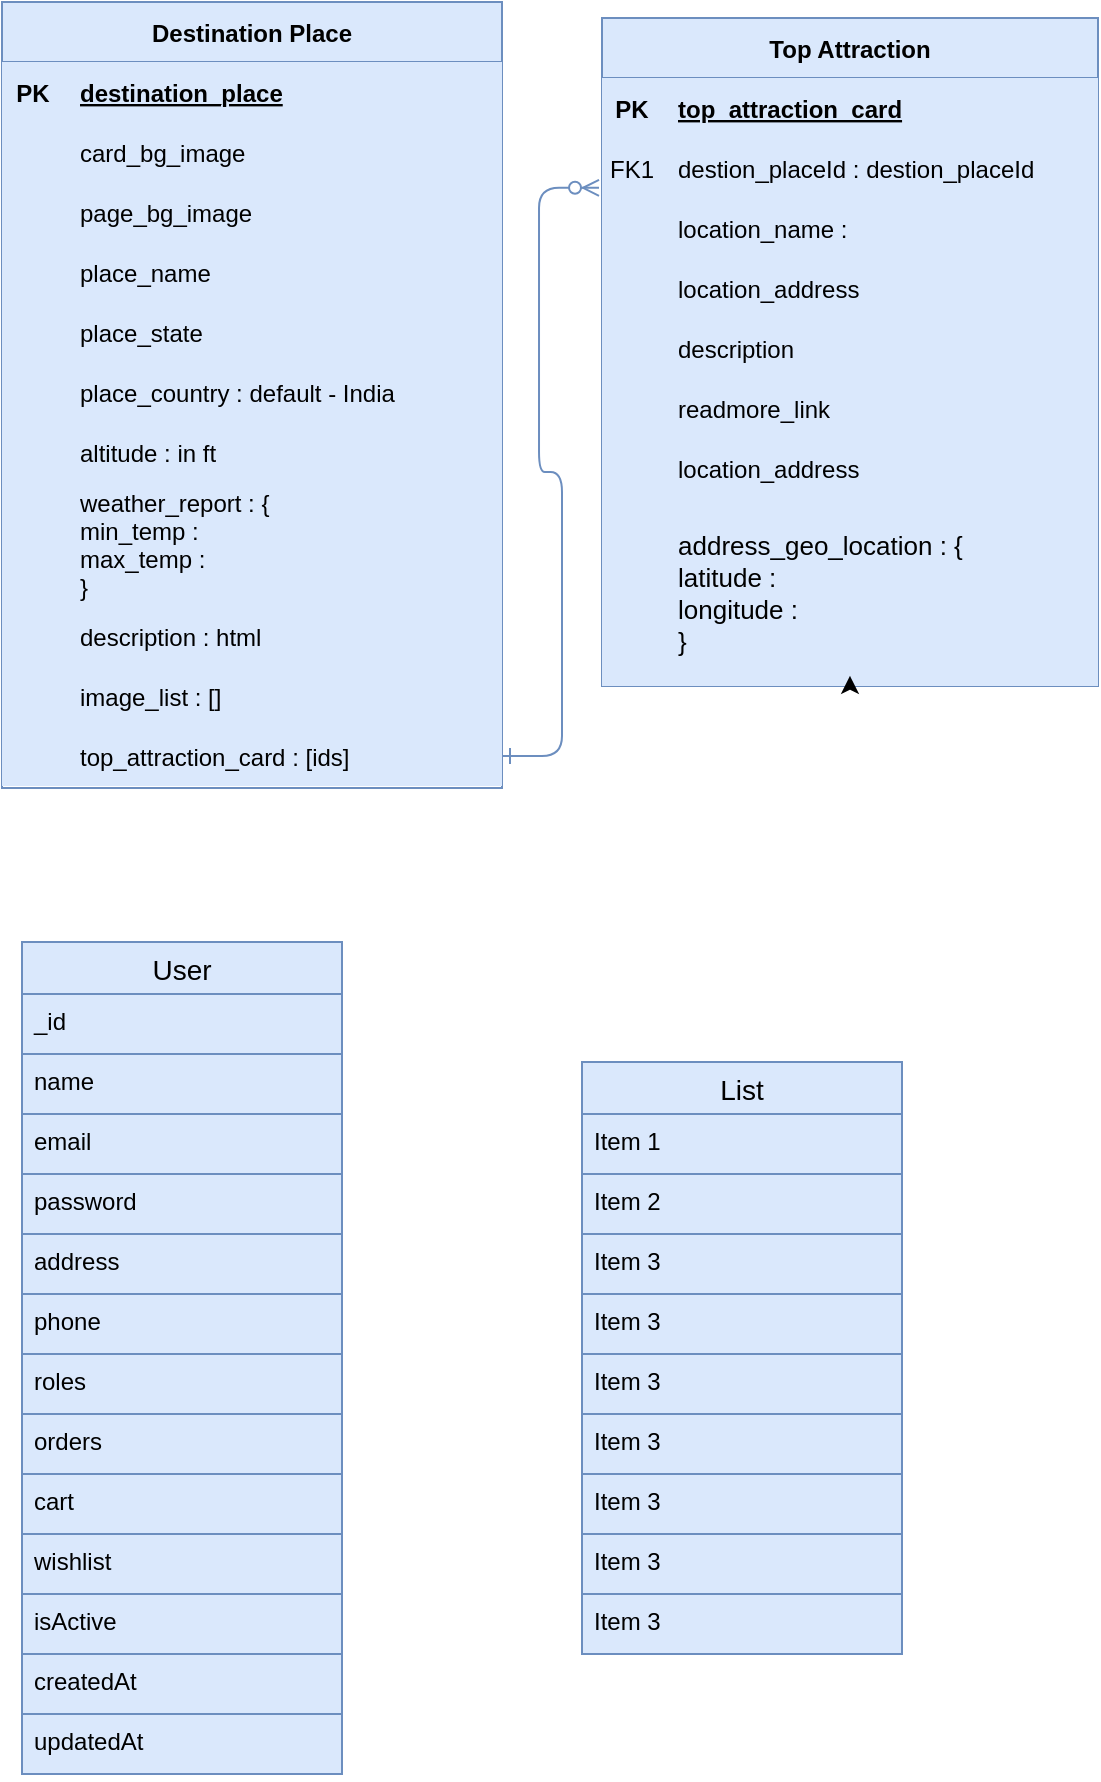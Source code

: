 <mxfile version="20.8.10" type="github">
  <diagram id="R2lEEEUBdFMjLlhIrx00" name="Page-1">
    <mxGraphModel dx="1434" dy="772" grid="1" gridSize="10" guides="1" tooltips="1" connect="1" arrows="1" fold="1" page="1" pageScale="1" pageWidth="850" pageHeight="1100" background="none" math="0" shadow="0" extFonts="Permanent Marker^https://fonts.googleapis.com/css?family=Permanent+Marker">
      <root>
        <mxCell id="0" />
        <mxCell id="1" parent="0" />
        <mxCell id="C-vyLk0tnHw3VtMMgP7b-1" value="" style="edgeStyle=entityRelationEdgeStyle;endArrow=ERzeroToMany;startArrow=ERone;endFill=1;startFill=0;entryX=-0.006;entryY=0.83;entryDx=0;entryDy=0;entryPerimeter=0;fillColor=#dae8fc;strokeColor=#6c8ebf;" parent="1" source="Wavd7UtW0jzbRyCggMdj-25" target="Wavd7UtW0jzbRyCggMdj-40" edge="1">
          <mxGeometry width="100" height="100" relative="1" as="geometry">
            <mxPoint x="340" y="720" as="sourcePoint" />
            <mxPoint x="440" y="620" as="targetPoint" />
          </mxGeometry>
        </mxCell>
        <mxCell id="C-vyLk0tnHw3VtMMgP7b-2" value="Top Attraction" style="shape=table;startSize=30;container=1;collapsible=1;childLayout=tableLayout;fixedRows=1;rowLines=0;fontStyle=1;align=center;resizeLast=1;fillColor=#dae8fc;strokeColor=#6c8ebf;rounded=0;flipH=1;" parent="1" vertex="1">
          <mxGeometry x="340" y="48" width="248" height="334" as="geometry">
            <mxRectangle x="450" y="90" width="120" height="30" as="alternateBounds" />
          </mxGeometry>
        </mxCell>
        <mxCell id="C-vyLk0tnHw3VtMMgP7b-3" value="" style="shape=partialRectangle;collapsible=0;dropTarget=0;pointerEvents=0;fillColor=#dae8fc;points=[[0,0.5],[1,0.5]];portConstraint=eastwest;top=0;left=0;right=0;bottom=1;strokeColor=#6c8ebf;rounded=1;" parent="C-vyLk0tnHw3VtMMgP7b-2" vertex="1">
          <mxGeometry y="30" width="248" height="30" as="geometry" />
        </mxCell>
        <mxCell id="C-vyLk0tnHw3VtMMgP7b-4" value="PK" style="shape=partialRectangle;overflow=hidden;connectable=0;fillColor=#dae8fc;top=0;left=0;bottom=0;right=0;fontStyle=1;strokeColor=#6c8ebf;rounded=1;" parent="C-vyLk0tnHw3VtMMgP7b-3" vertex="1">
          <mxGeometry width="30" height="30" as="geometry">
            <mxRectangle width="30" height="30" as="alternateBounds" />
          </mxGeometry>
        </mxCell>
        <mxCell id="C-vyLk0tnHw3VtMMgP7b-5" value="top_attraction_card" style="shape=partialRectangle;overflow=hidden;connectable=0;fillColor=#dae8fc;top=0;left=0;bottom=0;right=0;align=left;spacingLeft=6;fontStyle=5;strokeColor=#6c8ebf;rounded=1;" parent="C-vyLk0tnHw3VtMMgP7b-3" vertex="1">
          <mxGeometry x="30" width="218" height="30" as="geometry">
            <mxRectangle width="218" height="30" as="alternateBounds" />
          </mxGeometry>
        </mxCell>
        <mxCell id="Wavd7UtW0jzbRyCggMdj-40" value="" style="shape=partialRectangle;collapsible=0;dropTarget=0;pointerEvents=0;fillColor=#dae8fc;points=[[0,0.5],[1,0.5]];portConstraint=eastwest;top=0;left=0;right=0;bottom=0;strokeColor=#6c8ebf;rounded=1;" parent="C-vyLk0tnHw3VtMMgP7b-2" vertex="1">
          <mxGeometry y="60" width="248" height="30" as="geometry" />
        </mxCell>
        <mxCell id="Wavd7UtW0jzbRyCggMdj-41" value="FK1" style="shape=partialRectangle;overflow=hidden;connectable=0;fillColor=#dae8fc;top=0;left=0;bottom=0;right=0;strokeColor=#6c8ebf;rounded=1;" parent="Wavd7UtW0jzbRyCggMdj-40" vertex="1">
          <mxGeometry width="30" height="30" as="geometry">
            <mxRectangle width="30" height="30" as="alternateBounds" />
          </mxGeometry>
        </mxCell>
        <mxCell id="Wavd7UtW0jzbRyCggMdj-42" value="destion_placeId : destion_placeId" style="shape=partialRectangle;overflow=hidden;connectable=0;fillColor=#dae8fc;top=0;left=0;bottom=0;right=0;align=left;spacingLeft=6;strokeColor=#6c8ebf;rounded=1;" parent="Wavd7UtW0jzbRyCggMdj-40" vertex="1">
          <mxGeometry x="30" width="218" height="30" as="geometry">
            <mxRectangle width="218" height="30" as="alternateBounds" />
          </mxGeometry>
        </mxCell>
        <mxCell id="C-vyLk0tnHw3VtMMgP7b-6" value="" style="shape=partialRectangle;collapsible=0;dropTarget=0;pointerEvents=0;fillColor=#dae8fc;points=[[0,0.5],[1,0.5]];portConstraint=eastwest;top=0;left=0;right=0;bottom=0;strokeColor=#6c8ebf;rounded=1;" parent="C-vyLk0tnHw3VtMMgP7b-2" vertex="1">
          <mxGeometry y="90" width="248" height="30" as="geometry" />
        </mxCell>
        <mxCell id="C-vyLk0tnHw3VtMMgP7b-7" value="" style="shape=partialRectangle;overflow=hidden;connectable=0;fillColor=#dae8fc;top=0;left=0;bottom=0;right=0;strokeColor=#6c8ebf;rounded=1;" parent="C-vyLk0tnHw3VtMMgP7b-6" vertex="1">
          <mxGeometry width="30" height="30" as="geometry">
            <mxRectangle width="30" height="30" as="alternateBounds" />
          </mxGeometry>
        </mxCell>
        <mxCell id="C-vyLk0tnHw3VtMMgP7b-8" value="location_name :" style="shape=partialRectangle;overflow=hidden;connectable=0;fillColor=#dae8fc;top=0;left=0;bottom=0;right=0;align=left;spacingLeft=6;strokeColor=#6c8ebf;rounded=1;" parent="C-vyLk0tnHw3VtMMgP7b-6" vertex="1">
          <mxGeometry x="30" width="218" height="30" as="geometry">
            <mxRectangle width="218" height="30" as="alternateBounds" />
          </mxGeometry>
        </mxCell>
        <mxCell id="C-vyLk0tnHw3VtMMgP7b-9" value="" style="shape=partialRectangle;collapsible=0;dropTarget=0;pointerEvents=0;fillColor=#dae8fc;points=[[0,0.5],[1,0.5]];portConstraint=eastwest;top=0;left=0;right=0;bottom=0;strokeColor=#6c8ebf;rounded=1;" parent="C-vyLk0tnHw3VtMMgP7b-2" vertex="1">
          <mxGeometry y="120" width="248" height="30" as="geometry" />
        </mxCell>
        <mxCell id="C-vyLk0tnHw3VtMMgP7b-10" value="" style="shape=partialRectangle;overflow=hidden;connectable=0;fillColor=#dae8fc;top=0;left=0;bottom=0;right=0;strokeColor=#6c8ebf;rounded=1;" parent="C-vyLk0tnHw3VtMMgP7b-9" vertex="1">
          <mxGeometry width="30" height="30" as="geometry">
            <mxRectangle width="30" height="30" as="alternateBounds" />
          </mxGeometry>
        </mxCell>
        <mxCell id="C-vyLk0tnHw3VtMMgP7b-11" value="location_address" style="shape=partialRectangle;overflow=hidden;connectable=0;fillColor=#dae8fc;top=0;left=0;bottom=0;right=0;align=left;spacingLeft=6;strokeColor=#6c8ebf;rounded=1;" parent="C-vyLk0tnHw3VtMMgP7b-9" vertex="1">
          <mxGeometry x="30" width="218" height="30" as="geometry">
            <mxRectangle width="218" height="30" as="alternateBounds" />
          </mxGeometry>
        </mxCell>
        <mxCell id="Wavd7UtW0jzbRyCggMdj-28" value="" style="shape=partialRectangle;collapsible=0;dropTarget=0;pointerEvents=0;fillColor=#dae8fc;points=[[0,0.5],[1,0.5]];portConstraint=eastwest;top=0;left=0;right=0;bottom=0;strokeColor=#6c8ebf;rounded=1;" parent="C-vyLk0tnHw3VtMMgP7b-2" vertex="1">
          <mxGeometry y="150" width="248" height="30" as="geometry" />
        </mxCell>
        <mxCell id="Wavd7UtW0jzbRyCggMdj-29" value="" style="shape=partialRectangle;overflow=hidden;connectable=0;fillColor=#dae8fc;top=0;left=0;bottom=0;right=0;strokeColor=#6c8ebf;rounded=1;" parent="Wavd7UtW0jzbRyCggMdj-28" vertex="1">
          <mxGeometry width="30" height="30" as="geometry">
            <mxRectangle width="30" height="30" as="alternateBounds" />
          </mxGeometry>
        </mxCell>
        <mxCell id="Wavd7UtW0jzbRyCggMdj-30" value="description" style="shape=partialRectangle;overflow=hidden;connectable=0;fillColor=#dae8fc;top=0;left=0;bottom=0;right=0;align=left;spacingLeft=6;strokeColor=#6c8ebf;rounded=1;" parent="Wavd7UtW0jzbRyCggMdj-28" vertex="1">
          <mxGeometry x="30" width="218" height="30" as="geometry">
            <mxRectangle width="218" height="30" as="alternateBounds" />
          </mxGeometry>
        </mxCell>
        <mxCell id="Wavd7UtW0jzbRyCggMdj-31" value="" style="shape=partialRectangle;collapsible=0;dropTarget=0;pointerEvents=0;fillColor=#dae8fc;points=[[0,0.5],[1,0.5]];portConstraint=eastwest;top=0;left=0;right=0;bottom=0;strokeColor=#6c8ebf;rounded=1;" parent="C-vyLk0tnHw3VtMMgP7b-2" vertex="1">
          <mxGeometry y="180" width="248" height="30" as="geometry" />
        </mxCell>
        <mxCell id="Wavd7UtW0jzbRyCggMdj-32" value="" style="shape=partialRectangle;overflow=hidden;connectable=0;fillColor=#dae8fc;top=0;left=0;bottom=0;right=0;strokeColor=#6c8ebf;rounded=1;" parent="Wavd7UtW0jzbRyCggMdj-31" vertex="1">
          <mxGeometry width="30" height="30" as="geometry">
            <mxRectangle width="30" height="30" as="alternateBounds" />
          </mxGeometry>
        </mxCell>
        <mxCell id="Wavd7UtW0jzbRyCggMdj-33" value="readmore_link" style="shape=partialRectangle;overflow=hidden;connectable=0;fillColor=#dae8fc;top=0;left=0;bottom=0;right=0;align=left;spacingLeft=6;strokeColor=#6c8ebf;rounded=1;" parent="Wavd7UtW0jzbRyCggMdj-31" vertex="1">
          <mxGeometry x="30" width="218" height="30" as="geometry">
            <mxRectangle width="218" height="30" as="alternateBounds" />
          </mxGeometry>
        </mxCell>
        <mxCell id="Wavd7UtW0jzbRyCggMdj-34" value="" style="shape=partialRectangle;collapsible=0;dropTarget=0;pointerEvents=0;fillColor=#dae8fc;points=[[0,0.5],[1,0.5]];portConstraint=eastwest;top=0;left=0;right=0;bottom=0;strokeColor=#6c8ebf;rounded=1;" parent="C-vyLk0tnHw3VtMMgP7b-2" vertex="1">
          <mxGeometry y="210" width="248" height="30" as="geometry" />
        </mxCell>
        <mxCell id="Wavd7UtW0jzbRyCggMdj-35" value="" style="shape=partialRectangle;overflow=hidden;connectable=0;fillColor=#dae8fc;top=0;left=0;bottom=0;right=0;strokeColor=#6c8ebf;rounded=1;" parent="Wavd7UtW0jzbRyCggMdj-34" vertex="1">
          <mxGeometry width="30" height="30" as="geometry">
            <mxRectangle width="30" height="30" as="alternateBounds" />
          </mxGeometry>
        </mxCell>
        <mxCell id="Wavd7UtW0jzbRyCggMdj-36" value="location_address" style="shape=partialRectangle;overflow=hidden;connectable=0;fillColor=#dae8fc;top=0;left=0;bottom=0;right=0;align=left;spacingLeft=6;strokeColor=#6c8ebf;rounded=1;" parent="Wavd7UtW0jzbRyCggMdj-34" vertex="1">
          <mxGeometry x="30" width="218" height="30" as="geometry">
            <mxRectangle width="218" height="30" as="alternateBounds" />
          </mxGeometry>
        </mxCell>
        <mxCell id="Wavd7UtW0jzbRyCggMdj-37" value="" style="shape=partialRectangle;collapsible=0;dropTarget=0;pointerEvents=0;fillColor=#dae8fc;points=[[0,0.5],[1,0.5]];portConstraint=eastwest;top=0;left=0;right=0;bottom=0;strokeColor=#6c8ebf;rounded=1;" parent="C-vyLk0tnHw3VtMMgP7b-2" vertex="1">
          <mxGeometry y="240" width="248" height="94" as="geometry" />
        </mxCell>
        <mxCell id="Wavd7UtW0jzbRyCggMdj-38" value="" style="shape=partialRectangle;overflow=hidden;connectable=0;fillColor=#dae8fc;top=0;left=0;bottom=0;right=0;strokeColor=#6c8ebf;rounded=1;" parent="Wavd7UtW0jzbRyCggMdj-37" vertex="1">
          <mxGeometry width="30" height="94" as="geometry">
            <mxRectangle width="30" height="94" as="alternateBounds" />
          </mxGeometry>
        </mxCell>
        <mxCell id="Wavd7UtW0jzbRyCggMdj-39" value="address_geo_location : {&#xa;latitude : &#xa;longitude :&#xa;}" style="shape=partialRectangle;overflow=hidden;connectable=0;fillColor=#dae8fc;top=0;left=0;bottom=0;right=0;align=left;spacingLeft=6;fontSize=13;strokeColor=#6c8ebf;rounded=1;" parent="Wavd7UtW0jzbRyCggMdj-37" vertex="1">
          <mxGeometry x="30" width="218" height="94" as="geometry">
            <mxRectangle width="218" height="94" as="alternateBounds" />
          </mxGeometry>
        </mxCell>
        <mxCell id="Wavd7UtW0jzbRyCggMdj-43" style="edgeStyle=orthogonalEdgeStyle;rounded=1;orthogonalLoop=1;jettySize=auto;html=1;exitX=0.5;exitY=1;exitDx=0;exitDy=0;entryX=0.5;entryY=0.946;entryDx=0;entryDy=0;entryPerimeter=0;fontSize=13;" parent="C-vyLk0tnHw3VtMMgP7b-2" source="C-vyLk0tnHw3VtMMgP7b-2" target="Wavd7UtW0jzbRyCggMdj-37" edge="1">
          <mxGeometry relative="1" as="geometry" />
        </mxCell>
        <mxCell id="C-vyLk0tnHw3VtMMgP7b-23" value="Destination Place" style="shape=table;startSize=30;container=1;collapsible=1;childLayout=tableLayout;fixedRows=1;rowLines=0;fontStyle=1;align=center;resizeLast=1;fillColor=#dae8fc;strokeColor=#6c8ebf;rounded=0;" parent="1" vertex="1">
          <mxGeometry x="40" y="40" width="250" height="393" as="geometry" />
        </mxCell>
        <mxCell id="C-vyLk0tnHw3VtMMgP7b-24" value="" style="shape=partialRectangle;collapsible=0;dropTarget=0;pointerEvents=0;fillColor=#dae8fc;points=[[0,0.5],[1,0.5]];portConstraint=eastwest;top=0;left=0;right=0;bottom=1;strokeColor=#6c8ebf;rounded=1;" parent="C-vyLk0tnHw3VtMMgP7b-23" vertex="1">
          <mxGeometry y="30" width="250" height="30" as="geometry" />
        </mxCell>
        <mxCell id="C-vyLk0tnHw3VtMMgP7b-25" value="PK" style="shape=partialRectangle;overflow=hidden;connectable=0;fillColor=#dae8fc;top=0;left=0;bottom=0;right=0;fontStyle=1;strokeColor=#6c8ebf;rounded=1;" parent="C-vyLk0tnHw3VtMMgP7b-24" vertex="1">
          <mxGeometry width="31" height="30" as="geometry">
            <mxRectangle width="31" height="30" as="alternateBounds" />
          </mxGeometry>
        </mxCell>
        <mxCell id="C-vyLk0tnHw3VtMMgP7b-26" value="destination_place" style="shape=partialRectangle;overflow=hidden;connectable=0;fillColor=#dae8fc;top=0;left=0;bottom=0;right=0;align=left;spacingLeft=6;fontStyle=5;strokeColor=#6c8ebf;rounded=1;" parent="C-vyLk0tnHw3VtMMgP7b-24" vertex="1">
          <mxGeometry x="31" width="219" height="30" as="geometry">
            <mxRectangle width="219" height="30" as="alternateBounds" />
          </mxGeometry>
        </mxCell>
        <mxCell id="Wavd7UtW0jzbRyCggMdj-1" value="" style="shape=partialRectangle;collapsible=0;dropTarget=0;pointerEvents=0;fillColor=#dae8fc;points=[[0,0.5],[1,0.5]];portConstraint=eastwest;top=0;left=0;right=0;bottom=0;strokeColor=#6c8ebf;rounded=1;" parent="C-vyLk0tnHw3VtMMgP7b-23" vertex="1">
          <mxGeometry y="60" width="250" height="30" as="geometry" />
        </mxCell>
        <mxCell id="Wavd7UtW0jzbRyCggMdj-2" value="" style="shape=partialRectangle;overflow=hidden;connectable=0;fillColor=#dae8fc;top=0;left=0;bottom=0;right=0;strokeColor=#6c8ebf;rounded=1;" parent="Wavd7UtW0jzbRyCggMdj-1" vertex="1">
          <mxGeometry width="31" height="30" as="geometry">
            <mxRectangle width="31" height="30" as="alternateBounds" />
          </mxGeometry>
        </mxCell>
        <mxCell id="Wavd7UtW0jzbRyCggMdj-3" value="card_bg_image" style="shape=partialRectangle;overflow=hidden;connectable=0;fillColor=#dae8fc;top=0;left=0;bottom=0;right=0;align=left;spacingLeft=6;strokeColor=#6c8ebf;rounded=1;" parent="Wavd7UtW0jzbRyCggMdj-1" vertex="1">
          <mxGeometry x="31" width="219" height="30" as="geometry">
            <mxRectangle width="219" height="30" as="alternateBounds" />
          </mxGeometry>
        </mxCell>
        <mxCell id="Wavd7UtW0jzbRyCggMdj-4" value="" style="shape=partialRectangle;collapsible=0;dropTarget=0;pointerEvents=0;fillColor=#dae8fc;points=[[0,0.5],[1,0.5]];portConstraint=eastwest;top=0;left=0;right=0;bottom=0;strokeColor=#6c8ebf;rounded=1;" parent="C-vyLk0tnHw3VtMMgP7b-23" vertex="1">
          <mxGeometry y="90" width="250" height="30" as="geometry" />
        </mxCell>
        <mxCell id="Wavd7UtW0jzbRyCggMdj-5" value="" style="shape=partialRectangle;overflow=hidden;connectable=0;fillColor=#dae8fc;top=0;left=0;bottom=0;right=0;strokeColor=#6c8ebf;rounded=1;" parent="Wavd7UtW0jzbRyCggMdj-4" vertex="1">
          <mxGeometry width="31" height="30" as="geometry">
            <mxRectangle width="31" height="30" as="alternateBounds" />
          </mxGeometry>
        </mxCell>
        <mxCell id="Wavd7UtW0jzbRyCggMdj-6" value="page_bg_image" style="shape=partialRectangle;overflow=hidden;connectable=0;fillColor=#dae8fc;top=0;left=0;bottom=0;right=0;align=left;spacingLeft=6;strokeColor=#6c8ebf;rounded=1;" parent="Wavd7UtW0jzbRyCggMdj-4" vertex="1">
          <mxGeometry x="31" width="219" height="30" as="geometry">
            <mxRectangle width="219" height="30" as="alternateBounds" />
          </mxGeometry>
        </mxCell>
        <mxCell id="Wavd7UtW0jzbRyCggMdj-7" value="" style="shape=partialRectangle;collapsible=0;dropTarget=0;pointerEvents=0;fillColor=#dae8fc;points=[[0,0.5],[1,0.5]];portConstraint=eastwest;top=0;left=0;right=0;bottom=0;strokeColor=#6c8ebf;rounded=1;" parent="C-vyLk0tnHw3VtMMgP7b-23" vertex="1">
          <mxGeometry y="120" width="250" height="30" as="geometry" />
        </mxCell>
        <mxCell id="Wavd7UtW0jzbRyCggMdj-8" value="" style="shape=partialRectangle;overflow=hidden;connectable=0;fillColor=#dae8fc;top=0;left=0;bottom=0;right=0;strokeColor=#6c8ebf;rounded=1;" parent="Wavd7UtW0jzbRyCggMdj-7" vertex="1">
          <mxGeometry width="31" height="30" as="geometry">
            <mxRectangle width="31" height="30" as="alternateBounds" />
          </mxGeometry>
        </mxCell>
        <mxCell id="Wavd7UtW0jzbRyCggMdj-9" value="place_name" style="shape=partialRectangle;overflow=hidden;connectable=0;fillColor=#dae8fc;top=0;left=0;bottom=0;right=0;align=left;spacingLeft=6;strokeColor=#6c8ebf;rounded=1;" parent="Wavd7UtW0jzbRyCggMdj-7" vertex="1">
          <mxGeometry x="31" width="219" height="30" as="geometry">
            <mxRectangle width="219" height="30" as="alternateBounds" />
          </mxGeometry>
        </mxCell>
        <mxCell id="Wavd7UtW0jzbRyCggMdj-10" value="" style="shape=partialRectangle;collapsible=0;dropTarget=0;pointerEvents=0;fillColor=#dae8fc;points=[[0,0.5],[1,0.5]];portConstraint=eastwest;top=0;left=0;right=0;bottom=0;strokeColor=#6c8ebf;rounded=1;" parent="C-vyLk0tnHw3VtMMgP7b-23" vertex="1">
          <mxGeometry y="150" width="250" height="30" as="geometry" />
        </mxCell>
        <mxCell id="Wavd7UtW0jzbRyCggMdj-11" value="" style="shape=partialRectangle;overflow=hidden;connectable=0;fillColor=#dae8fc;top=0;left=0;bottom=0;right=0;strokeColor=#6c8ebf;rounded=1;" parent="Wavd7UtW0jzbRyCggMdj-10" vertex="1">
          <mxGeometry width="31" height="30" as="geometry">
            <mxRectangle width="31" height="30" as="alternateBounds" />
          </mxGeometry>
        </mxCell>
        <mxCell id="Wavd7UtW0jzbRyCggMdj-12" value="place_state" style="shape=partialRectangle;overflow=hidden;connectable=0;fillColor=#dae8fc;top=0;left=0;bottom=0;right=0;align=left;spacingLeft=6;strokeColor=#6c8ebf;rounded=1;" parent="Wavd7UtW0jzbRyCggMdj-10" vertex="1">
          <mxGeometry x="31" width="219" height="30" as="geometry">
            <mxRectangle width="219" height="30" as="alternateBounds" />
          </mxGeometry>
        </mxCell>
        <mxCell id="Wavd7UtW0jzbRyCggMdj-13" value="" style="shape=partialRectangle;collapsible=0;dropTarget=0;pointerEvents=0;fillColor=#dae8fc;points=[[0,0.5],[1,0.5]];portConstraint=eastwest;top=0;left=0;right=0;bottom=0;strokeColor=#6c8ebf;rounded=1;" parent="C-vyLk0tnHw3VtMMgP7b-23" vertex="1">
          <mxGeometry y="180" width="250" height="30" as="geometry" />
        </mxCell>
        <mxCell id="Wavd7UtW0jzbRyCggMdj-14" value="" style="shape=partialRectangle;overflow=hidden;connectable=0;fillColor=#dae8fc;top=0;left=0;bottom=0;right=0;strokeColor=#6c8ebf;rounded=1;" parent="Wavd7UtW0jzbRyCggMdj-13" vertex="1">
          <mxGeometry width="31" height="30" as="geometry">
            <mxRectangle width="31" height="30" as="alternateBounds" />
          </mxGeometry>
        </mxCell>
        <mxCell id="Wavd7UtW0jzbRyCggMdj-15" value="place_country : default - India" style="shape=partialRectangle;overflow=hidden;connectable=0;fillColor=#dae8fc;top=0;left=0;bottom=0;right=0;align=left;spacingLeft=6;strokeColor=#6c8ebf;rounded=1;" parent="Wavd7UtW0jzbRyCggMdj-13" vertex="1">
          <mxGeometry x="31" width="219" height="30" as="geometry">
            <mxRectangle width="219" height="30" as="alternateBounds" />
          </mxGeometry>
        </mxCell>
        <mxCell id="Wavd7UtW0jzbRyCggMdj-16" value="" style="shape=partialRectangle;collapsible=0;dropTarget=0;pointerEvents=0;fillColor=#dae8fc;points=[[0,0.5],[1,0.5]];portConstraint=eastwest;top=0;left=0;right=0;bottom=0;strokeColor=#6c8ebf;rounded=1;" parent="C-vyLk0tnHw3VtMMgP7b-23" vertex="1">
          <mxGeometry y="210" width="250" height="30" as="geometry" />
        </mxCell>
        <mxCell id="Wavd7UtW0jzbRyCggMdj-17" value="" style="shape=partialRectangle;overflow=hidden;connectable=0;fillColor=#dae8fc;top=0;left=0;bottom=0;right=0;strokeColor=#6c8ebf;rounded=1;" parent="Wavd7UtW0jzbRyCggMdj-16" vertex="1">
          <mxGeometry width="31" height="30" as="geometry">
            <mxRectangle width="31" height="30" as="alternateBounds" />
          </mxGeometry>
        </mxCell>
        <mxCell id="Wavd7UtW0jzbRyCggMdj-18" value="altitude : in ft" style="shape=partialRectangle;overflow=hidden;connectable=0;fillColor=#dae8fc;top=0;left=0;bottom=0;right=0;align=left;spacingLeft=6;strokeColor=#6c8ebf;rounded=1;" parent="Wavd7UtW0jzbRyCggMdj-16" vertex="1">
          <mxGeometry x="31" width="219" height="30" as="geometry">
            <mxRectangle width="219" height="30" as="alternateBounds" />
          </mxGeometry>
        </mxCell>
        <mxCell id="Wavd7UtW0jzbRyCggMdj-19" value="" style="shape=partialRectangle;collapsible=0;dropTarget=0;pointerEvents=0;fillColor=#dae8fc;points=[[0,0.5],[1,0.5]];portConstraint=eastwest;top=0;left=0;right=0;bottom=0;strokeColor=#6c8ebf;rounded=1;" parent="C-vyLk0tnHw3VtMMgP7b-23" vertex="1">
          <mxGeometry y="240" width="250" height="62" as="geometry" />
        </mxCell>
        <mxCell id="Wavd7UtW0jzbRyCggMdj-20" value="" style="shape=partialRectangle;overflow=hidden;connectable=0;fillColor=#dae8fc;top=0;left=0;bottom=0;right=0;strokeColor=#6c8ebf;rounded=1;" parent="Wavd7UtW0jzbRyCggMdj-19" vertex="1">
          <mxGeometry width="31" height="62" as="geometry">
            <mxRectangle width="31" height="62" as="alternateBounds" />
          </mxGeometry>
        </mxCell>
        <mxCell id="Wavd7UtW0jzbRyCggMdj-21" value="weather_report : {&#xa;min_temp : &#xa;max_temp : &#xa;}" style="shape=partialRectangle;overflow=hidden;connectable=0;fillColor=#dae8fc;top=0;left=0;bottom=0;right=0;align=left;spacingLeft=6;expand=1;strokeColor=#6c8ebf;rounded=1;" parent="Wavd7UtW0jzbRyCggMdj-19" vertex="1">
          <mxGeometry x="31" width="219" height="62" as="geometry">
            <mxRectangle width="219" height="62" as="alternateBounds" />
          </mxGeometry>
        </mxCell>
        <mxCell id="Wavd7UtW0jzbRyCggMdj-22" value="" style="shape=partialRectangle;collapsible=0;dropTarget=0;pointerEvents=0;fillColor=#dae8fc;points=[[0,0.5],[1,0.5]];portConstraint=eastwest;top=0;left=0;right=0;bottom=0;strokeColor=#6c8ebf;rounded=1;" parent="C-vyLk0tnHw3VtMMgP7b-23" vertex="1">
          <mxGeometry y="302" width="250" height="30" as="geometry" />
        </mxCell>
        <mxCell id="Wavd7UtW0jzbRyCggMdj-23" value="" style="shape=partialRectangle;overflow=hidden;connectable=0;fillColor=#dae8fc;top=0;left=0;bottom=0;right=0;strokeColor=#6c8ebf;rounded=1;" parent="Wavd7UtW0jzbRyCggMdj-22" vertex="1">
          <mxGeometry width="31" height="30" as="geometry">
            <mxRectangle width="31" height="30" as="alternateBounds" />
          </mxGeometry>
        </mxCell>
        <mxCell id="Wavd7UtW0jzbRyCggMdj-24" value="description : html" style="shape=partialRectangle;overflow=hidden;connectable=0;fillColor=#dae8fc;top=0;left=0;bottom=0;right=0;align=left;spacingLeft=6;strokeColor=#6c8ebf;rounded=1;" parent="Wavd7UtW0jzbRyCggMdj-22" vertex="1">
          <mxGeometry x="31" width="219" height="30" as="geometry">
            <mxRectangle width="219" height="30" as="alternateBounds" />
          </mxGeometry>
        </mxCell>
        <mxCell id="C-vyLk0tnHw3VtMMgP7b-27" value="" style="shape=partialRectangle;collapsible=0;dropTarget=0;pointerEvents=0;fillColor=#dae8fc;points=[[0,0.5],[1,0.5]];portConstraint=eastwest;top=0;left=0;right=0;bottom=0;strokeColor=#6c8ebf;rounded=1;" parent="C-vyLk0tnHw3VtMMgP7b-23" vertex="1">
          <mxGeometry y="332" width="250" height="30" as="geometry" />
        </mxCell>
        <mxCell id="C-vyLk0tnHw3VtMMgP7b-28" value="" style="shape=partialRectangle;overflow=hidden;connectable=0;fillColor=#dae8fc;top=0;left=0;bottom=0;right=0;strokeColor=#6c8ebf;rounded=1;" parent="C-vyLk0tnHw3VtMMgP7b-27" vertex="1">
          <mxGeometry width="31" height="30" as="geometry">
            <mxRectangle width="31" height="30" as="alternateBounds" />
          </mxGeometry>
        </mxCell>
        <mxCell id="C-vyLk0tnHw3VtMMgP7b-29" value="image_list : []" style="shape=partialRectangle;overflow=hidden;connectable=0;fillColor=#dae8fc;top=0;left=0;bottom=0;right=0;align=left;spacingLeft=6;strokeColor=#6c8ebf;rounded=1;" parent="C-vyLk0tnHw3VtMMgP7b-27" vertex="1">
          <mxGeometry x="31" width="219" height="30" as="geometry">
            <mxRectangle width="219" height="30" as="alternateBounds" />
          </mxGeometry>
        </mxCell>
        <mxCell id="Wavd7UtW0jzbRyCggMdj-25" value="" style="shape=partialRectangle;collapsible=0;dropTarget=0;pointerEvents=0;fillColor=#dae8fc;points=[[0,0.5],[1,0.5]];portConstraint=eastwest;top=0;left=0;right=0;bottom=0;strokeColor=#6c8ebf;rounded=1;" parent="C-vyLk0tnHw3VtMMgP7b-23" vertex="1">
          <mxGeometry y="362" width="250" height="30" as="geometry" />
        </mxCell>
        <mxCell id="Wavd7UtW0jzbRyCggMdj-26" value="" style="shape=partialRectangle;overflow=hidden;connectable=0;fillColor=#dae8fc;top=0;left=0;bottom=0;right=0;strokeColor=#6c8ebf;rounded=1;" parent="Wavd7UtW0jzbRyCggMdj-25" vertex="1">
          <mxGeometry width="31" height="30" as="geometry">
            <mxRectangle width="31" height="30" as="alternateBounds" />
          </mxGeometry>
        </mxCell>
        <mxCell id="Wavd7UtW0jzbRyCggMdj-27" value="top_attraction_card : [ids]" style="shape=partialRectangle;overflow=hidden;connectable=0;fillColor=#dae8fc;top=0;left=0;bottom=0;right=0;align=left;spacingLeft=6;strokeColor=#6c8ebf;rounded=1;" parent="Wavd7UtW0jzbRyCggMdj-25" vertex="1">
          <mxGeometry x="31" width="219" height="30" as="geometry">
            <mxRectangle width="219" height="30" as="alternateBounds" />
          </mxGeometry>
        </mxCell>
        <mxCell id="jecGQcxAVMezdxecE1cL-3" value="User" style="swimlane;fontStyle=0;childLayout=stackLayout;horizontal=1;startSize=26;horizontalStack=0;resizeParent=1;resizeParentMax=0;resizeLast=0;collapsible=1;marginBottom=0;align=center;fontSize=14;labelBackgroundColor=none;labelBorderColor=none;fillColor=#dae8fc;strokeColor=#6c8ebf;rounded=0;" vertex="1" parent="1">
          <mxGeometry x="50" y="510" width="160" height="416" as="geometry" />
        </mxCell>
        <mxCell id="jecGQcxAVMezdxecE1cL-4" value="_id" style="text;strokeColor=#6c8ebf;fillColor=#dae8fc;spacingLeft=4;spacingRight=4;overflow=hidden;rotatable=0;points=[[0,0.5],[1,0.5]];portConstraint=eastwest;fontSize=12;" vertex="1" parent="jecGQcxAVMezdxecE1cL-3">
          <mxGeometry y="26" width="160" height="30" as="geometry" />
        </mxCell>
        <mxCell id="jecGQcxAVMezdxecE1cL-5" value="name" style="text;strokeColor=#6c8ebf;fillColor=#dae8fc;spacingLeft=4;spacingRight=4;overflow=hidden;rotatable=0;points=[[0,0.5],[1,0.5]];portConstraint=eastwest;fontSize=12;" vertex="1" parent="jecGQcxAVMezdxecE1cL-3">
          <mxGeometry y="56" width="160" height="30" as="geometry" />
        </mxCell>
        <mxCell id="jecGQcxAVMezdxecE1cL-6" value="email" style="text;strokeColor=#6c8ebf;fillColor=#dae8fc;spacingLeft=4;spacingRight=4;overflow=hidden;rotatable=0;points=[[0,0.5],[1,0.5]];portConstraint=eastwest;fontSize=12;" vertex="1" parent="jecGQcxAVMezdxecE1cL-3">
          <mxGeometry y="86" width="160" height="30" as="geometry" />
        </mxCell>
        <mxCell id="jecGQcxAVMezdxecE1cL-7" value="password" style="text;strokeColor=#6c8ebf;fillColor=#dae8fc;spacingLeft=4;spacingRight=4;overflow=hidden;rotatable=0;points=[[0,0.5],[1,0.5]];portConstraint=eastwest;fontSize=12;" vertex="1" parent="jecGQcxAVMezdxecE1cL-3">
          <mxGeometry y="116" width="160" height="30" as="geometry" />
        </mxCell>
        <mxCell id="jecGQcxAVMezdxecE1cL-8" value="address" style="text;strokeColor=#6c8ebf;fillColor=#dae8fc;spacingLeft=4;spacingRight=4;overflow=hidden;rotatable=0;points=[[0,0.5],[1,0.5]];portConstraint=eastwest;fontSize=12;" vertex="1" parent="jecGQcxAVMezdxecE1cL-3">
          <mxGeometry y="146" width="160" height="30" as="geometry" />
        </mxCell>
        <mxCell id="jecGQcxAVMezdxecE1cL-9" value="phone" style="text;strokeColor=#6c8ebf;fillColor=#dae8fc;spacingLeft=4;spacingRight=4;overflow=hidden;rotatable=0;points=[[0,0.5],[1,0.5]];portConstraint=eastwest;fontSize=12;" vertex="1" parent="jecGQcxAVMezdxecE1cL-3">
          <mxGeometry y="176" width="160" height="30" as="geometry" />
        </mxCell>
        <mxCell id="jecGQcxAVMezdxecE1cL-10" value="roles" style="text;strokeColor=#6c8ebf;fillColor=#dae8fc;spacingLeft=4;spacingRight=4;overflow=hidden;rotatable=0;points=[[0,0.5],[1,0.5]];portConstraint=eastwest;fontSize=12;" vertex="1" parent="jecGQcxAVMezdxecE1cL-3">
          <mxGeometry y="206" width="160" height="30" as="geometry" />
        </mxCell>
        <mxCell id="jecGQcxAVMezdxecE1cL-11" value="orders" style="text;strokeColor=#6c8ebf;fillColor=#dae8fc;spacingLeft=4;spacingRight=4;overflow=hidden;rotatable=0;points=[[0,0.5],[1,0.5]];portConstraint=eastwest;fontSize=12;" vertex="1" parent="jecGQcxAVMezdxecE1cL-3">
          <mxGeometry y="236" width="160" height="30" as="geometry" />
        </mxCell>
        <mxCell id="jecGQcxAVMezdxecE1cL-12" value="cart" style="text;strokeColor=#6c8ebf;fillColor=#dae8fc;spacingLeft=4;spacingRight=4;overflow=hidden;rotatable=0;points=[[0,0.5],[1,0.5]];portConstraint=eastwest;fontSize=12;" vertex="1" parent="jecGQcxAVMezdxecE1cL-3">
          <mxGeometry y="266" width="160" height="30" as="geometry" />
        </mxCell>
        <mxCell id="jecGQcxAVMezdxecE1cL-13" value="wishlist" style="text;strokeColor=#6c8ebf;fillColor=#dae8fc;spacingLeft=4;spacingRight=4;overflow=hidden;rotatable=0;points=[[0,0.5],[1,0.5]];portConstraint=eastwest;fontSize=12;" vertex="1" parent="jecGQcxAVMezdxecE1cL-3">
          <mxGeometry y="296" width="160" height="30" as="geometry" />
        </mxCell>
        <mxCell id="jecGQcxAVMezdxecE1cL-14" value="isActive" style="text;strokeColor=#6c8ebf;fillColor=#dae8fc;spacingLeft=4;spacingRight=4;overflow=hidden;rotatable=0;points=[[0,0.5],[1,0.5]];portConstraint=eastwest;fontSize=12;" vertex="1" parent="jecGQcxAVMezdxecE1cL-3">
          <mxGeometry y="326" width="160" height="30" as="geometry" />
        </mxCell>
        <mxCell id="jecGQcxAVMezdxecE1cL-15" value="createdAt" style="text;strokeColor=#6c8ebf;fillColor=#dae8fc;spacingLeft=4;spacingRight=4;overflow=hidden;rotatable=0;points=[[0,0.5],[1,0.5]];portConstraint=eastwest;fontSize=12;" vertex="1" parent="jecGQcxAVMezdxecE1cL-3">
          <mxGeometry y="356" width="160" height="30" as="geometry" />
        </mxCell>
        <mxCell id="jecGQcxAVMezdxecE1cL-16" value="updatedAt" style="text;strokeColor=#6c8ebf;fillColor=#dae8fc;spacingLeft=4;spacingRight=4;overflow=hidden;rotatable=0;points=[[0,0.5],[1,0.5]];portConstraint=eastwest;fontSize=12;" vertex="1" parent="jecGQcxAVMezdxecE1cL-3">
          <mxGeometry y="386" width="160" height="30" as="geometry" />
        </mxCell>
        <mxCell id="jecGQcxAVMezdxecE1cL-19" value="List" style="swimlane;fontStyle=0;childLayout=stackLayout;horizontal=1;startSize=26;horizontalStack=0;resizeParent=1;resizeParentMax=0;resizeLast=0;collapsible=1;marginBottom=0;align=center;fontSize=14;rounded=0;labelBackgroundColor=none;labelBorderColor=none;strokeColor=#6c8ebf;fillColor=#dae8fc;" vertex="1" parent="1">
          <mxGeometry x="330" y="570" width="160" height="296" as="geometry" />
        </mxCell>
        <mxCell id="jecGQcxAVMezdxecE1cL-20" value="Item 1" style="text;strokeColor=#6c8ebf;fillColor=#dae8fc;spacingLeft=4;spacingRight=4;overflow=hidden;rotatable=0;points=[[0,0.5],[1,0.5]];portConstraint=eastwest;fontSize=12;" vertex="1" parent="jecGQcxAVMezdxecE1cL-19">
          <mxGeometry y="26" width="160" height="30" as="geometry" />
        </mxCell>
        <mxCell id="jecGQcxAVMezdxecE1cL-21" value="Item 2" style="text;strokeColor=#6c8ebf;fillColor=#dae8fc;spacingLeft=4;spacingRight=4;overflow=hidden;rotatable=0;points=[[0,0.5],[1,0.5]];portConstraint=eastwest;fontSize=12;" vertex="1" parent="jecGQcxAVMezdxecE1cL-19">
          <mxGeometry y="56" width="160" height="30" as="geometry" />
        </mxCell>
        <mxCell id="jecGQcxAVMezdxecE1cL-22" value="Item 3" style="text;strokeColor=#6c8ebf;fillColor=#dae8fc;spacingLeft=4;spacingRight=4;overflow=hidden;rotatable=0;points=[[0,0.5],[1,0.5]];portConstraint=eastwest;fontSize=12;" vertex="1" parent="jecGQcxAVMezdxecE1cL-19">
          <mxGeometry y="86" width="160" height="30" as="geometry" />
        </mxCell>
        <mxCell id="jecGQcxAVMezdxecE1cL-23" value="Item 3" style="text;strokeColor=#6c8ebf;fillColor=#dae8fc;spacingLeft=4;spacingRight=4;overflow=hidden;rotatable=0;points=[[0,0.5],[1,0.5]];portConstraint=eastwest;fontSize=12;" vertex="1" parent="jecGQcxAVMezdxecE1cL-19">
          <mxGeometry y="116" width="160" height="30" as="geometry" />
        </mxCell>
        <mxCell id="jecGQcxAVMezdxecE1cL-24" value="Item 3" style="text;strokeColor=#6c8ebf;fillColor=#dae8fc;spacingLeft=4;spacingRight=4;overflow=hidden;rotatable=0;points=[[0,0.5],[1,0.5]];portConstraint=eastwest;fontSize=12;" vertex="1" parent="jecGQcxAVMezdxecE1cL-19">
          <mxGeometry y="146" width="160" height="30" as="geometry" />
        </mxCell>
        <mxCell id="jecGQcxAVMezdxecE1cL-25" value="Item 3" style="text;strokeColor=#6c8ebf;fillColor=#dae8fc;spacingLeft=4;spacingRight=4;overflow=hidden;rotatable=0;points=[[0,0.5],[1,0.5]];portConstraint=eastwest;fontSize=12;" vertex="1" parent="jecGQcxAVMezdxecE1cL-19">
          <mxGeometry y="176" width="160" height="30" as="geometry" />
        </mxCell>
        <mxCell id="jecGQcxAVMezdxecE1cL-26" value="Item 3" style="text;strokeColor=#6c8ebf;fillColor=#dae8fc;spacingLeft=4;spacingRight=4;overflow=hidden;rotatable=0;points=[[0,0.5],[1,0.5]];portConstraint=eastwest;fontSize=12;" vertex="1" parent="jecGQcxAVMezdxecE1cL-19">
          <mxGeometry y="206" width="160" height="30" as="geometry" />
        </mxCell>
        <mxCell id="jecGQcxAVMezdxecE1cL-27" value="Item 3" style="text;strokeColor=#6c8ebf;fillColor=#dae8fc;spacingLeft=4;spacingRight=4;overflow=hidden;rotatable=0;points=[[0,0.5],[1,0.5]];portConstraint=eastwest;fontSize=12;" vertex="1" parent="jecGQcxAVMezdxecE1cL-19">
          <mxGeometry y="236" width="160" height="30" as="geometry" />
        </mxCell>
        <mxCell id="jecGQcxAVMezdxecE1cL-28" value="Item 3" style="text;strokeColor=#6c8ebf;fillColor=#dae8fc;spacingLeft=4;spacingRight=4;overflow=hidden;rotatable=0;points=[[0,0.5],[1,0.5]];portConstraint=eastwest;fontSize=12;" vertex="1" parent="jecGQcxAVMezdxecE1cL-19">
          <mxGeometry y="266" width="160" height="30" as="geometry" />
        </mxCell>
      </root>
    </mxGraphModel>
  </diagram>
</mxfile>
